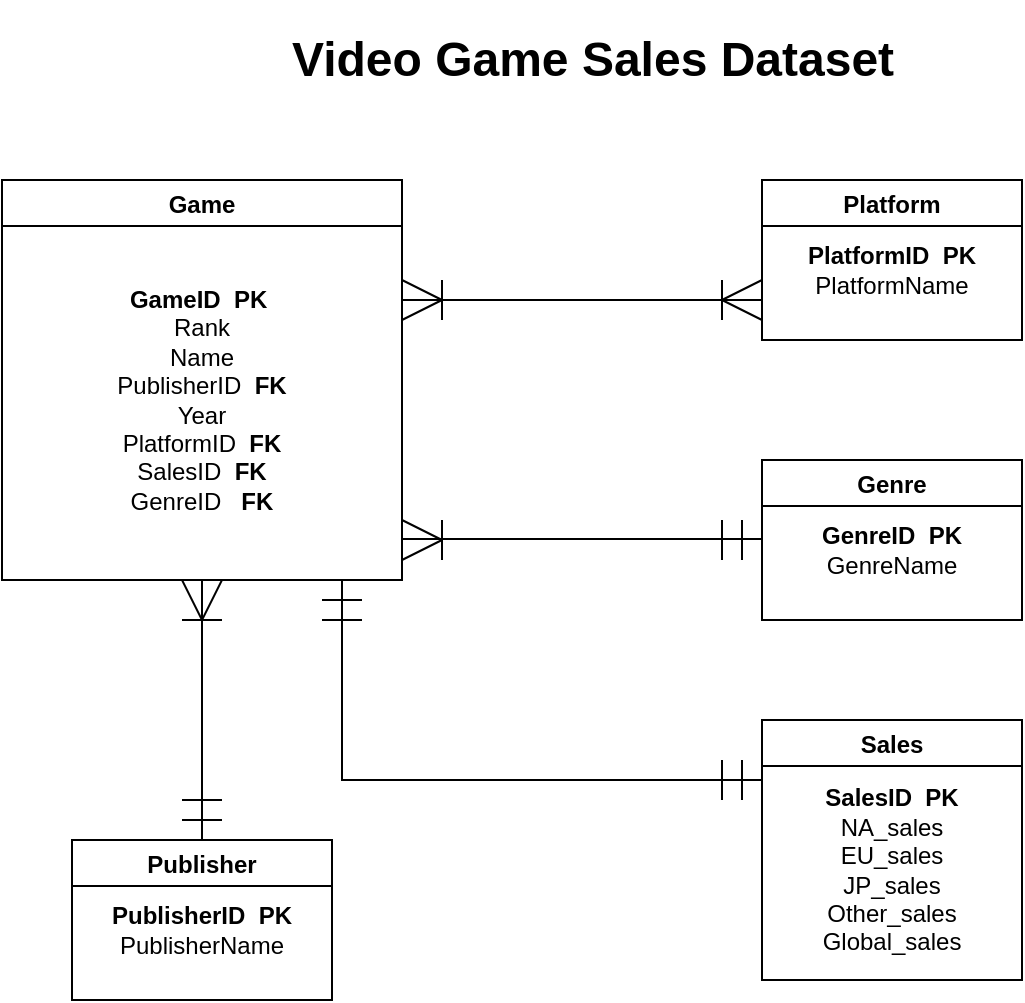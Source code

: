 <mxfile version="16.2.4" type="device"><diagram id="4KurCLAhng6NtpuEvRgj" name="Page-1"><mxGraphModel dx="1692" dy="842" grid="1" gridSize="10" guides="1" tooltips="1" connect="1" arrows="1" fold="1" page="1" pageScale="1" pageWidth="850" pageHeight="1100" math="0" shadow="0"><root><mxCell id="0"/><mxCell id="1" parent="0"/><mxCell id="t59gXsxvd0d-19KfVpD5-1" value="Game" style="swimlane;" vertex="1" parent="1"><mxGeometry x="100" y="100" width="200" height="200" as="geometry"><mxRectangle x="100" y="100" width="70" height="23" as="alternateBounds"/></mxGeometry></mxCell><mxCell id="t59gXsxvd0d-19KfVpD5-3" value="&lt;span style=&quot;text-align: justify&quot;&gt;&lt;b&gt;GameID&amp;nbsp; PK&amp;nbsp;&lt;/b&gt;&lt;br&gt;&lt;/span&gt;&lt;span style=&quot;text-align: justify&quot;&gt;Rank&lt;/span&gt;&lt;br&gt;&lt;span style=&quot;text-align: justify&quot;&gt;Name&lt;/span&gt;&lt;br&gt;&lt;span style=&quot;text-align: justify&quot;&gt;PublisherID&amp;nbsp; &lt;/span&gt;&lt;b style=&quot;text-align: justify&quot;&gt;FK&lt;/b&gt;&lt;br&gt;&lt;span style=&quot;text-align: justify&quot;&gt;Year&lt;/span&gt;&lt;br&gt;&lt;span style=&quot;text-align: justify&quot;&gt;PlatformID&amp;nbsp;&amp;nbsp;&lt;/span&gt;&lt;b style=&quot;text-align: justify&quot;&gt;FK&lt;/b&gt;&lt;span style=&quot;text-align: justify&quot;&gt;&lt;br&gt;&lt;/span&gt;SalesID&amp;nbsp;&amp;nbsp;&lt;span style=&quot;text-align: justify&quot;&gt;&lt;b&gt;FK&lt;/b&gt;&lt;br&gt;GenreID&lt;/span&gt;&lt;b style=&quot;text-align: justify&quot;&gt;&amp;nbsp; &amp;nbsp;&lt;/b&gt;&lt;b style=&quot;text-align: justify&quot;&gt;FK&lt;/b&gt;&lt;b style=&quot;text-align: justify&quot;&gt;&lt;br&gt;&lt;/b&gt;" style="text;html=1;strokeColor=none;fillColor=none;align=center;verticalAlign=middle;whiteSpace=wrap;rounded=0;" vertex="1" parent="t59gXsxvd0d-19KfVpD5-1"><mxGeometry x="10" y="30" width="180" height="160" as="geometry"/></mxCell><mxCell id="t59gXsxvd0d-19KfVpD5-4" value="Platform" style="swimlane;" vertex="1" parent="1"><mxGeometry x="480" y="100" width="130" height="80" as="geometry"/></mxCell><mxCell id="t59gXsxvd0d-19KfVpD5-5" value="&lt;b&gt;PlatformID&amp;nbsp;&amp;nbsp;&lt;/b&gt;&lt;b style=&quot;text-align: justify&quot;&gt;PK&lt;/b&gt;&lt;b&gt;&lt;br&gt;&lt;/b&gt;PlatformName" style="text;html=1;strokeColor=none;fillColor=none;align=center;verticalAlign=middle;whiteSpace=wrap;rounded=0;" vertex="1" parent="t59gXsxvd0d-19KfVpD5-4"><mxGeometry x="35" y="30" width="60" height="30" as="geometry"/></mxCell><mxCell id="t59gXsxvd0d-19KfVpD5-7" value="Genre" style="swimlane;" vertex="1" parent="1"><mxGeometry x="480" y="240" width="130" height="80" as="geometry"/></mxCell><mxCell id="t59gXsxvd0d-19KfVpD5-8" value="&lt;b&gt;GenreID&amp;nbsp;&amp;nbsp;&lt;/b&gt;&lt;b style=&quot;text-align: justify&quot;&gt;PK&lt;/b&gt;&lt;b&gt;&lt;br&gt;&lt;/b&gt;GenreName" style="text;html=1;strokeColor=none;fillColor=none;align=center;verticalAlign=middle;whiteSpace=wrap;rounded=0;" vertex="1" parent="t59gXsxvd0d-19KfVpD5-7"><mxGeometry x="35" y="30" width="60" height="30" as="geometry"/></mxCell><mxCell id="t59gXsxvd0d-19KfVpD5-9" value="Publisher" style="swimlane;" vertex="1" parent="1"><mxGeometry x="135" y="430" width="130" height="80" as="geometry"/></mxCell><mxCell id="t59gXsxvd0d-19KfVpD5-10" value="&lt;b&gt;PublisherID&amp;nbsp;&amp;nbsp;&lt;/b&gt;&lt;b style=&quot;text-align: justify&quot;&gt;PK&lt;/b&gt;&lt;b&gt;&lt;br&gt;&lt;/b&gt;PublisherName" style="text;html=1;strokeColor=none;fillColor=none;align=center;verticalAlign=middle;whiteSpace=wrap;rounded=0;" vertex="1" parent="t59gXsxvd0d-19KfVpD5-9"><mxGeometry x="35" y="30" width="60" height="30" as="geometry"/></mxCell><mxCell id="t59gXsxvd0d-19KfVpD5-11" value="" style="endArrow=none;html=1;rounded=0;entryX=0;entryY=0.75;entryDx=0;entryDy=0;" edge="1" parent="1" target="t59gXsxvd0d-19KfVpD5-4"><mxGeometry width="50" height="50" relative="1" as="geometry"><mxPoint x="300" y="160" as="sourcePoint"/><mxPoint x="430" y="210" as="targetPoint"/></mxGeometry></mxCell><mxCell id="t59gXsxvd0d-19KfVpD5-12" value="" style="endArrow=none;html=1;rounded=0;entryX=0;entryY=0.75;entryDx=0;entryDy=0;" edge="1" parent="1"><mxGeometry width="50" height="50" relative="1" as="geometry"><mxPoint x="300" y="279.5" as="sourcePoint"/><mxPoint x="480" y="279.5" as="targetPoint"/></mxGeometry></mxCell><mxCell id="t59gXsxvd0d-19KfVpD5-13" value="" style="endArrow=none;html=1;rounded=0;entryX=0.5;entryY=0;entryDx=0;entryDy=0;exitX=0.5;exitY=1;exitDx=0;exitDy=0;" edge="1" parent="1" source="t59gXsxvd0d-19KfVpD5-1" target="t59gXsxvd0d-19KfVpD5-9"><mxGeometry width="50" height="50" relative="1" as="geometry"><mxPoint x="190" y="360" as="sourcePoint"/><mxPoint x="370" y="360" as="targetPoint"/></mxGeometry></mxCell><mxCell id="t59gXsxvd0d-19KfVpD5-27" value="" style="endArrow=none;html=1;rounded=0;" edge="1" parent="1"><mxGeometry width="50" height="50" relative="1" as="geometry"><mxPoint x="200" y="320" as="sourcePoint"/><mxPoint x="190" y="300" as="targetPoint"/></mxGeometry></mxCell><mxCell id="t59gXsxvd0d-19KfVpD5-28" value="" style="endArrow=none;html=1;rounded=0;" edge="1" parent="1"><mxGeometry width="50" height="50" relative="1" as="geometry"><mxPoint x="200" y="320" as="sourcePoint"/><mxPoint x="210" y="300" as="targetPoint"/></mxGeometry></mxCell><mxCell id="t59gXsxvd0d-19KfVpD5-29" value="" style="endArrow=none;html=1;rounded=0;" edge="1" parent="1"><mxGeometry width="50" height="50" relative="1" as="geometry"><mxPoint x="210" y="410" as="sourcePoint"/><mxPoint x="190" y="410" as="targetPoint"/></mxGeometry></mxCell><mxCell id="t59gXsxvd0d-19KfVpD5-30" value="" style="endArrow=none;html=1;rounded=0;" edge="1" parent="1"><mxGeometry width="50" height="50" relative="1" as="geometry"><mxPoint x="210" y="420" as="sourcePoint"/><mxPoint x="190" y="420" as="targetPoint"/></mxGeometry></mxCell><mxCell id="t59gXsxvd0d-19KfVpD5-31" value="" style="endArrow=none;html=1;rounded=0;" edge="1" parent="1"><mxGeometry width="50" height="50" relative="1" as="geometry"><mxPoint x="230" y="430" as="sourcePoint"/><mxPoint x="210" y="430" as="targetPoint"/></mxGeometry></mxCell><mxCell id="t59gXsxvd0d-19KfVpD5-32" value="" style="endArrow=none;html=1;rounded=0;" edge="1" parent="1"><mxGeometry width="50" height="50" relative="1" as="geometry"><mxPoint x="210" y="320" as="sourcePoint"/><mxPoint x="190" y="320" as="targetPoint"/></mxGeometry></mxCell><mxCell id="t59gXsxvd0d-19KfVpD5-33" value="" style="endArrow=none;html=1;rounded=0;" edge="1" parent="1"><mxGeometry width="50" height="50" relative="1" as="geometry"><mxPoint x="460" y="160" as="sourcePoint"/><mxPoint x="480" y="150" as="targetPoint"/></mxGeometry></mxCell><mxCell id="t59gXsxvd0d-19KfVpD5-34" value="" style="endArrow=none;html=1;rounded=0;" edge="1" parent="1"><mxGeometry width="50" height="50" relative="1" as="geometry"><mxPoint x="460" y="160" as="sourcePoint"/><mxPoint x="480" y="170" as="targetPoint"/></mxGeometry></mxCell><mxCell id="t59gXsxvd0d-19KfVpD5-35" value="" style="endArrow=none;html=1;rounded=0;exitX=1;exitY=0.25;exitDx=0;exitDy=0;" edge="1" parent="1" source="t59gXsxvd0d-19KfVpD5-1"><mxGeometry width="50" height="50" relative="1" as="geometry"><mxPoint x="480" y="180" as="sourcePoint"/><mxPoint x="320" y="160" as="targetPoint"/></mxGeometry></mxCell><mxCell id="t59gXsxvd0d-19KfVpD5-36" value="" style="endArrow=none;html=1;rounded=0;" edge="1" parent="1"><mxGeometry width="50" height="50" relative="1" as="geometry"><mxPoint x="300" y="170" as="sourcePoint"/><mxPoint x="320" y="160" as="targetPoint"/></mxGeometry></mxCell><mxCell id="t59gXsxvd0d-19KfVpD5-37" value="" style="endArrow=none;html=1;rounded=0;" edge="1" parent="1"><mxGeometry width="50" height="50" relative="1" as="geometry"><mxPoint x="300" y="270" as="sourcePoint"/><mxPoint x="320" y="280" as="targetPoint"/></mxGeometry></mxCell><mxCell id="t59gXsxvd0d-19KfVpD5-38" value="" style="endArrow=none;html=1;rounded=0;" edge="1" parent="1"><mxGeometry width="50" height="50" relative="1" as="geometry"><mxPoint x="300" y="290" as="sourcePoint"/><mxPoint x="320" y="280" as="targetPoint"/></mxGeometry></mxCell><mxCell id="t59gXsxvd0d-19KfVpD5-39" value="" style="endArrow=none;html=1;rounded=0;" edge="1" parent="1"><mxGeometry width="50" height="50" relative="1" as="geometry"><mxPoint x="470" y="270" as="sourcePoint"/><mxPoint x="470" y="290" as="targetPoint"/></mxGeometry></mxCell><mxCell id="t59gXsxvd0d-19KfVpD5-40" value="" style="endArrow=none;html=1;rounded=0;" edge="1" parent="1"><mxGeometry width="50" height="50" relative="1" as="geometry"><mxPoint x="480" y="280" as="sourcePoint"/><mxPoint x="480" y="300" as="targetPoint"/></mxGeometry></mxCell><mxCell id="t59gXsxvd0d-19KfVpD5-41" value="" style="endArrow=none;html=1;rounded=0;" edge="1" parent="1"><mxGeometry width="50" height="50" relative="1" as="geometry"><mxPoint x="460" y="270" as="sourcePoint"/><mxPoint x="460" y="290" as="targetPoint"/></mxGeometry></mxCell><mxCell id="t59gXsxvd0d-19KfVpD5-42" value="" style="endArrow=none;html=1;rounded=0;" edge="1" parent="1"><mxGeometry width="50" height="50" relative="1" as="geometry"><mxPoint x="460" y="150" as="sourcePoint"/><mxPoint x="460" y="170" as="targetPoint"/></mxGeometry></mxCell><mxCell id="t59gXsxvd0d-19KfVpD5-43" value="" style="endArrow=none;html=1;rounded=0;" edge="1" parent="1"><mxGeometry width="50" height="50" relative="1" as="geometry"><mxPoint x="320" y="150" as="sourcePoint"/><mxPoint x="320" y="170" as="targetPoint"/></mxGeometry></mxCell><mxCell id="t59gXsxvd0d-19KfVpD5-44" value="" style="endArrow=none;html=1;rounded=0;" edge="1" parent="1"><mxGeometry width="50" height="50" relative="1" as="geometry"><mxPoint x="320" y="270" as="sourcePoint"/><mxPoint x="320" y="290" as="targetPoint"/></mxGeometry></mxCell><mxCell id="t59gXsxvd0d-19KfVpD5-72" value="Sales" style="swimlane;" vertex="1" parent="1"><mxGeometry x="480" y="370" width="130" height="130" as="geometry"/></mxCell><mxCell id="t59gXsxvd0d-19KfVpD5-73" value="&lt;b&gt;SalesID&amp;nbsp;&amp;nbsp;&lt;/b&gt;&lt;b style=&quot;text-align: justify&quot;&gt;PK&lt;/b&gt;&lt;b&gt;&lt;br&gt;&lt;/b&gt;&lt;span style=&quot;text-align: justify&quot;&gt;NA_sales&lt;/span&gt;&lt;br&gt;&lt;span style=&quot;text-align: justify&quot;&gt;EU_sales&lt;/span&gt;&lt;br&gt;&lt;span style=&quot;text-align: justify&quot;&gt;JP_sales&lt;/span&gt;&lt;br&gt;&lt;span style=&quot;text-align: justify&quot;&gt;Other_sales&lt;/span&gt;&lt;br&gt;&lt;span style=&quot;text-align: justify&quot;&gt;Global_sales&lt;/span&gt;" style="text;html=1;strokeColor=none;fillColor=none;align=center;verticalAlign=middle;whiteSpace=wrap;rounded=0;" vertex="1" parent="t59gXsxvd0d-19KfVpD5-72"><mxGeometry x="35" y="60" width="60" height="30" as="geometry"/></mxCell><mxCell id="t59gXsxvd0d-19KfVpD5-74" value="" style="endArrow=none;html=1;rounded=0;" edge="1" parent="1"><mxGeometry width="50" height="50" relative="1" as="geometry"><mxPoint x="280" y="320" as="sourcePoint"/><mxPoint x="260" y="320" as="targetPoint"/></mxGeometry></mxCell><mxCell id="t59gXsxvd0d-19KfVpD5-75" value="" style="endArrow=none;html=1;rounded=0;" edge="1" parent="1"><mxGeometry width="50" height="50" relative="1" as="geometry"><mxPoint x="270" y="300" as="sourcePoint"/><mxPoint x="480" y="400" as="targetPoint"/><Array as="points"><mxPoint x="270" y="400"/></Array></mxGeometry></mxCell><mxCell id="t59gXsxvd0d-19KfVpD5-78" value="" style="endArrow=none;html=1;rounded=0;" edge="1" parent="1"><mxGeometry width="50" height="50" relative="1" as="geometry"><mxPoint x="470" y="390" as="sourcePoint"/><mxPoint x="470" y="410" as="targetPoint"/></mxGeometry></mxCell><mxCell id="t59gXsxvd0d-19KfVpD5-79" value="" style="endArrow=none;html=1;rounded=0;" edge="1" parent="1"><mxGeometry width="50" height="50" relative="1" as="geometry"><mxPoint x="480" y="290" as="sourcePoint"/><mxPoint x="480" y="310" as="targetPoint"/></mxGeometry></mxCell><mxCell id="t59gXsxvd0d-19KfVpD5-80" value="" style="endArrow=none;html=1;rounded=0;" edge="1" parent="1"><mxGeometry width="50" height="50" relative="1" as="geometry"><mxPoint x="460" y="390" as="sourcePoint"/><mxPoint x="460" y="410" as="targetPoint"/></mxGeometry></mxCell><mxCell id="t59gXsxvd0d-19KfVpD5-81" value="" style="endArrow=none;html=1;rounded=0;" edge="1" parent="1"><mxGeometry width="50" height="50" relative="1" as="geometry"><mxPoint x="280" y="310" as="sourcePoint"/><mxPoint x="260" y="310" as="targetPoint"/></mxGeometry></mxCell><mxCell id="t59gXsxvd0d-19KfVpD5-83" value="&lt;h1&gt;Video Game Sales Dataset&lt;/h1&gt;" style="text;html=1;strokeColor=none;fillColor=none;spacing=5;spacingTop=-20;whiteSpace=wrap;overflow=hidden;rounded=0;" vertex="1" parent="1"><mxGeometry x="240" y="20" width="310" height="120" as="geometry"/></mxCell></root></mxGraphModel></diagram></mxfile>